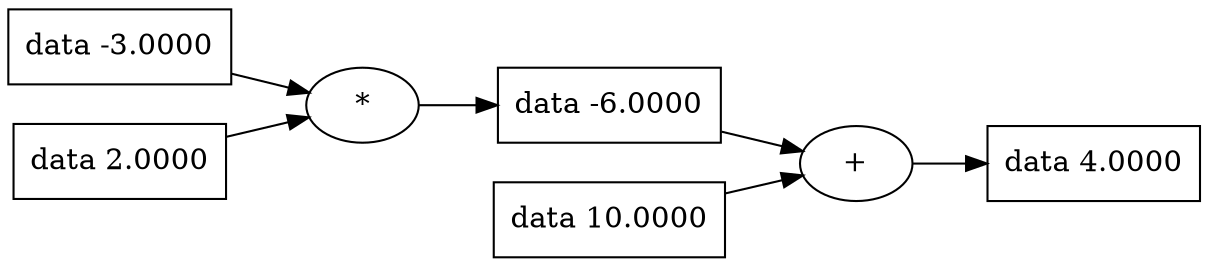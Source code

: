 digraph {
	graph [rankdir=LR]
	140491835680800 [label="{ data -3.0000 }" shape=record]
	140491835680368 [label="{ data 4.0000 }" shape=record]
	"140491835680368+" [label="+"]
	"140491835680368+" -> 140491835680368
	140491835679936 [label="{ data -6.0000 }" shape=record]
	"140491835679936*" [label="*"]
	"140491835679936*" -> 140491835679936
	140491835681568 [label="{ data 2.0000 }" shape=record]
	140491835680224 [label="{ data 10.0000 }" shape=record]
	140491835680224 -> "140491835680368+"
	140491835680800 -> "140491835679936*"
	140491835681568 -> "140491835679936*"
	140491835679936 -> "140491835680368+"
}
